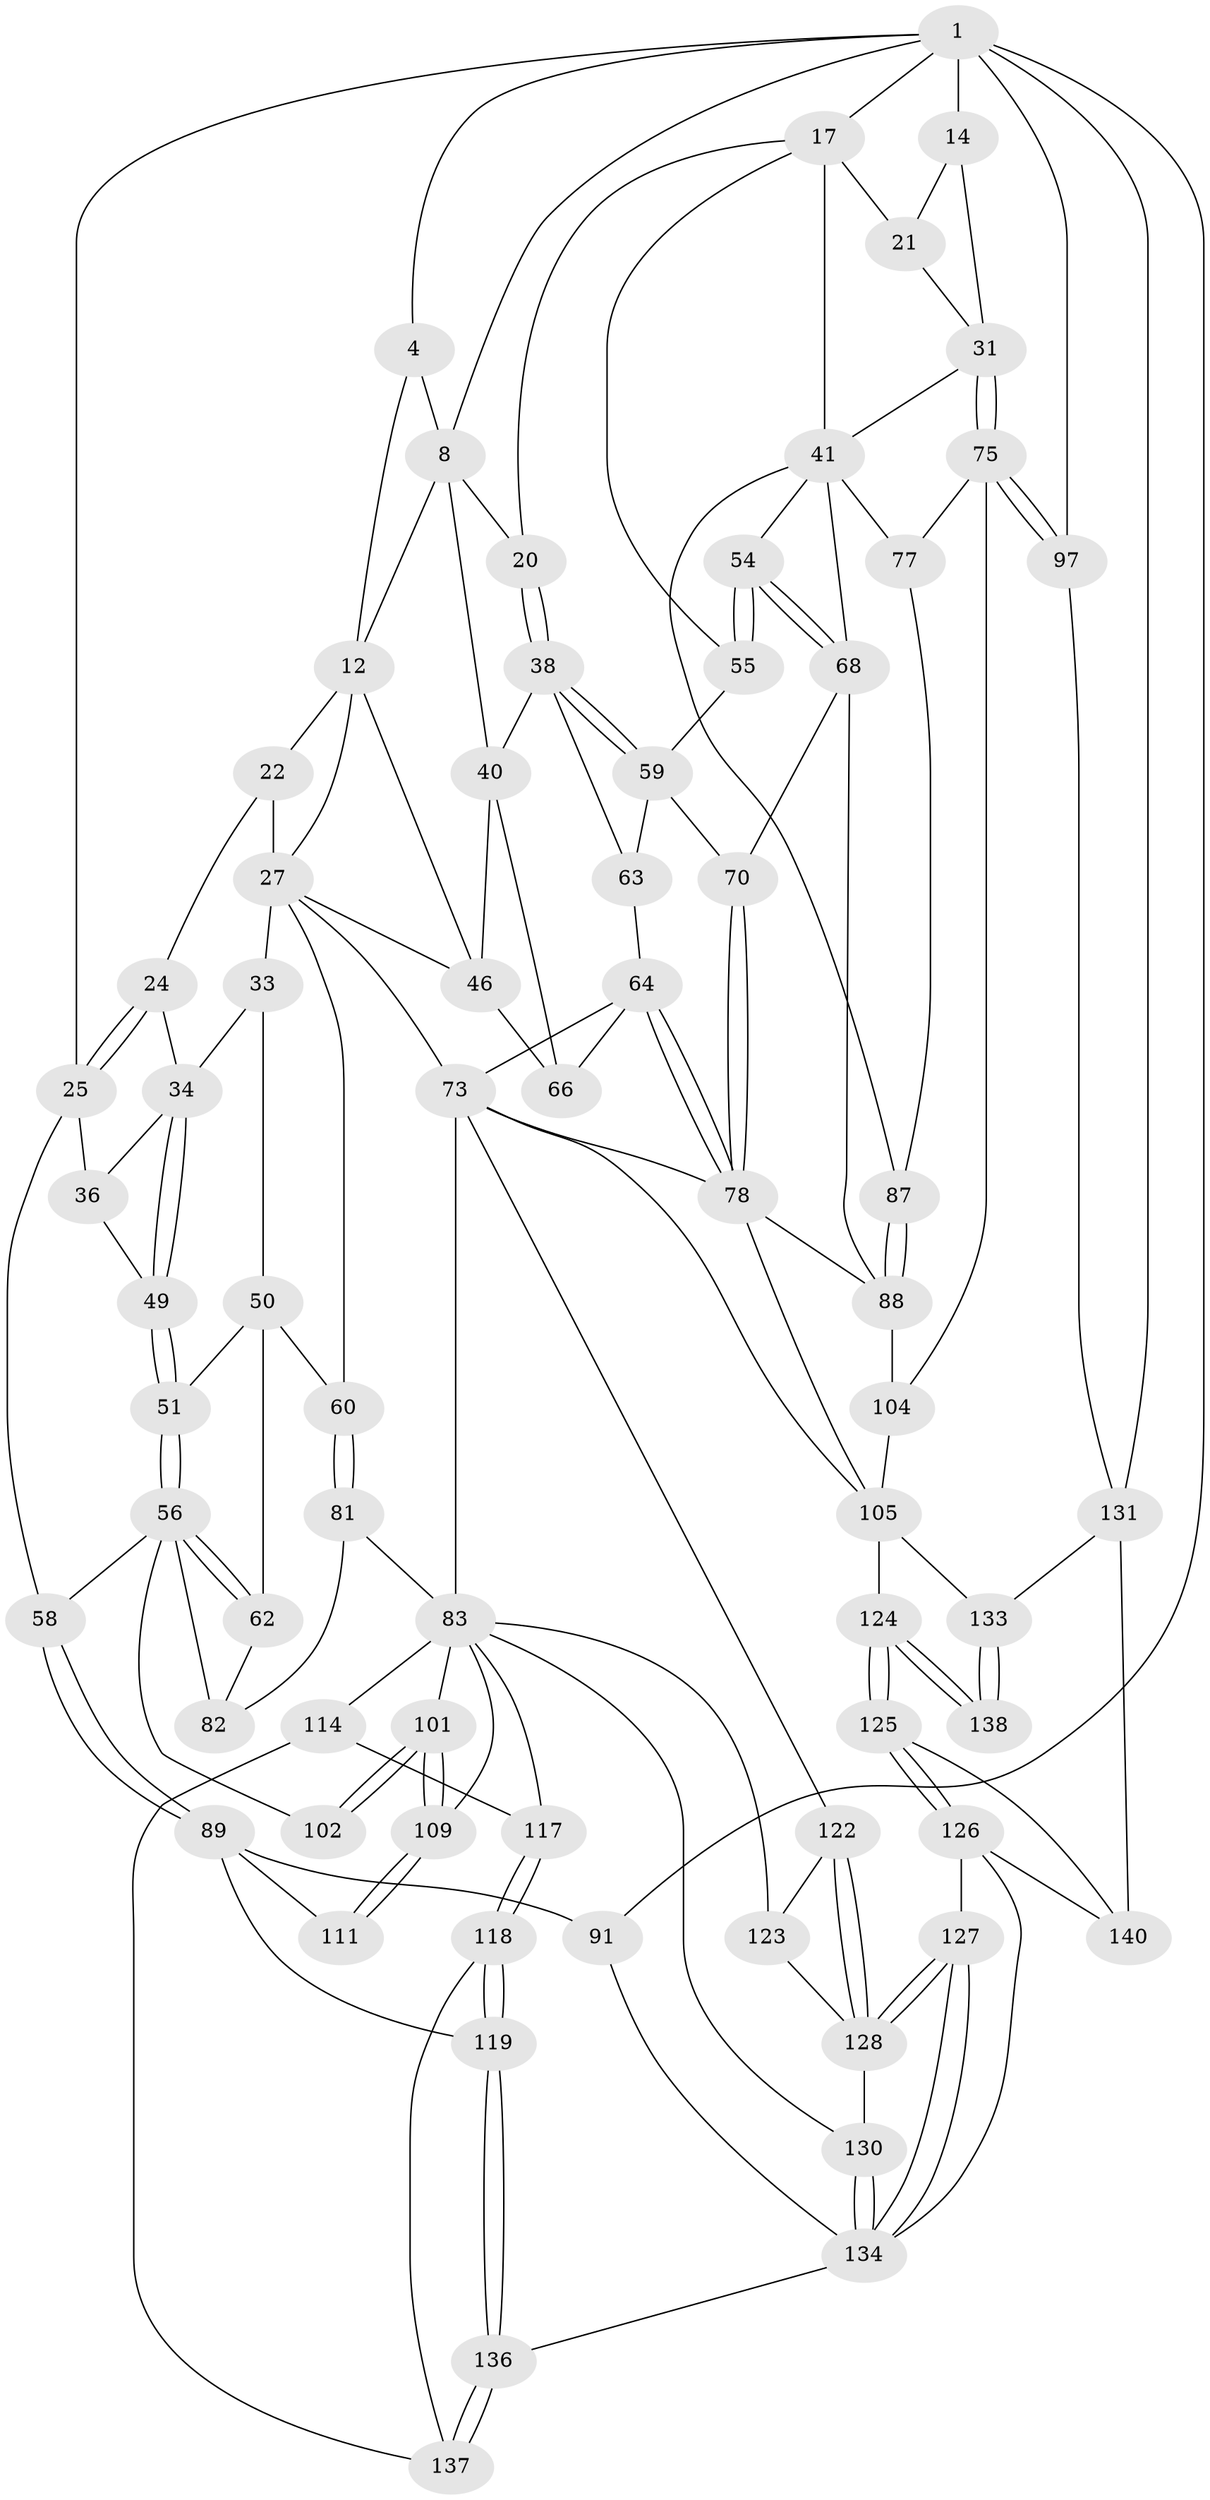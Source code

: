 // original degree distribution, {3: 0.027777777777777776, 6: 0.2152777777777778, 4: 0.2013888888888889, 5: 0.5555555555555556}
// Generated by graph-tools (version 1.1) at 2025/21/03/04/25 18:21:06]
// undirected, 72 vertices, 162 edges
graph export_dot {
graph [start="1"]
  node [color=gray90,style=filled];
  1 [pos="+0.8020497343488108+0",super="+6+2"];
  4 [pos="+0.33040868643811633+0",super="+5"];
  8 [pos="+0.6973035215234009+0.010234370341489482",super="+9"];
  12 [pos="+0.4505339243186528+0.13238860763717947",super="+26+13"];
  14 [pos="+0.881343502915261+0.08098281562877974",super="+15"];
  17 [pos="+0.7960033030745876+0.15008434487946912",super="+18"];
  20 [pos="+0.6877140100715807+0.22492800335068172"];
  21 [pos="+0.877466897137495+0.10696074891996146"];
  22 [pos="+0.2826177151213939+0.042063664436591756",super="+23"];
  24 [pos="+0.07373550283091362+0.08487266527326642"];
  25 [pos="+0+0",super="+37"];
  27 [pos="+0.3464171328179463+0.22181199240449154",super="+47+28"];
  31 [pos="+1+0.25408943299501735",super="+32"];
  33 [pos="+0.16968177688082092+0.21912777526230665",super="+44"];
  34 [pos="+0.14521178277355964+0.2271039509754947",super="+35"];
  36 [pos="+0.037997260149510374+0.2305540224351049"];
  38 [pos="+0.6310929199405545+0.2604329296380346",super="+39"];
  40 [pos="+0.5817446062918977+0.2508359768619405",super="+45"];
  41 [pos="+1+0.25379860062654824",super="+71+42"];
  46 [pos="+0.4264580421220771+0.23011253110326607",super="+52"];
  49 [pos="+0.09390834218222079+0.2626471318813962"];
  50 [pos="+0.12498754816206582+0.31170132648546034",super="+61"];
  51 [pos="+0.09754062153188653+0.29415793610326163"];
  54 [pos="+0.8071314099572111+0.3604884885860154"];
  55 [pos="+0.7763872242101023+0.3199078094334659"];
  56 [pos="+0+0.4328117015930434",super="+57"];
  58 [pos="+0+0.4539961199952684"];
  59 [pos="+0.691318194069056+0.358832056495569",super="+67"];
  60 [pos="+0.24765301166196593+0.35662053228358703"];
  62 [pos="+0.05406342637498985+0.4449907196512923"];
  63 [pos="+0.6094547151898267+0.359073029903121"];
  64 [pos="+0.5729193199992734+0.39497145284413515",super="+65"];
  66 [pos="+0.49056110277589693+0.36264066607360124"];
  68 [pos="+0.8159440704656387+0.383519285752148",super="+69"];
  70 [pos="+0.6959679731355657+0.44028512810143455"];
  73 [pos="+0.4795974584403008+0.4094297440282251",super="+74+80"];
  75 [pos="+1+0.49038369641510277",super="+76"];
  77 [pos="+0.9422563848189093+0.4867286044434298"];
  78 [pos="+0.6137029636015009+0.49348599723927017",super="+79"];
  81 [pos="+0.2073220604493034+0.44041498289752606",super="+86"];
  82 [pos="+0.07815179677489384+0.4610549006119746",super="+94"];
  83 [pos="+0.3562135070262197+0.5705639762599851",super="+84+100"];
  87 [pos="+0.8586704415856928+0.5358723666004115"];
  88 [pos="+0.8004509686240049+0.5839679887610453",super="+92"];
  89 [pos="+0+0.5228286315867267",super="+90+110"];
  91 [pos="+0+1"];
  97 [pos="+1+0.7927124928493547",super="+116"];
  101 [pos="+0.13000934590465707+0.6349891180783327"];
  102 [pos="+0.12883482116334719+0.6337800903605364"];
  104 [pos="+0.8289946969471177+0.6687206100625254"];
  105 [pos="+0.6629112460708548+0.7391272152423198",super="+106+115"];
  109 [pos="+0.1441703821116537+0.6650204390103196"];
  111 [pos="+0.004314597974834579+0.8083362397631902"];
  114 [pos="+0.2621903968273449+0.7462953758360984",super="+121"];
  117 [pos="+0.15978649957307062+0.7614693029404759"];
  118 [pos="+0.15113172997981736+0.7835393263419478"];
  119 [pos="+0.023479634201538563+0.868696945195917"];
  122 [pos="+0.4841933423288013+0.7921065160072923"];
  123 [pos="+0.36022052497306434+0.6919387241913556"];
  124 [pos="+0.6200067123381774+0.7989759863718825"];
  125 [pos="+0.5521647868848766+0.8545890964022582",super="+139"];
  126 [pos="+0.5458104959441992+0.8583033783612973",super="+142"];
  127 [pos="+0.535459382709313+0.8499159250462259"];
  128 [pos="+0.483796903629337+0.8039945211191379",super="+129"];
  130 [pos="+0.35075763234067464+0.8653620055491884"];
  131 [pos="+0.8993376191265396+0.8238042891736929",super="+132+144"];
  133 [pos="+0.7508331850939208+0.8745301820194901"];
  134 [pos="+0.32236332008150875+0.9123857267530238",super="+135"];
  136 [pos="+0.2921145995723555+0.9489414207254784"];
  137 [pos="+0.24869030227311267+0.8349642845655469"];
  138 [pos="+0.6999274383562394+0.8536440083823198"];
  140 [pos="+0.7102933933275499+1",super="+141"];
  1 -- 8;
  1 -- 17;
  1 -- 14 [weight=2];
  1 -- 97;
  1 -- 4;
  1 -- 25;
  1 -- 91 [weight=2];
  1 -- 131;
  4 -- 12;
  4 -- 8;
  8 -- 20;
  8 -- 40;
  8 -- 12;
  12 -- 27;
  12 -- 46;
  12 -- 22;
  14 -- 21;
  14 -- 31;
  17 -- 21;
  17 -- 20;
  17 -- 55;
  17 -- 41;
  20 -- 38;
  20 -- 38;
  21 -- 31;
  22 -- 24;
  22 -- 27 [weight=2];
  24 -- 25;
  24 -- 25;
  24 -- 34;
  25 -- 58;
  25 -- 36;
  27 -- 73;
  27 -- 60;
  27 -- 46;
  27 -- 33 [weight=2];
  31 -- 75;
  31 -- 75;
  31 -- 41;
  33 -- 34;
  33 -- 50;
  34 -- 49;
  34 -- 49;
  34 -- 36;
  36 -- 49;
  38 -- 59;
  38 -- 59;
  38 -- 40;
  38 -- 63;
  40 -- 66;
  40 -- 46;
  41 -- 68;
  41 -- 77;
  41 -- 87;
  41 -- 54;
  46 -- 66;
  49 -- 51;
  49 -- 51;
  50 -- 51;
  50 -- 60;
  50 -- 62;
  51 -- 56;
  51 -- 56;
  54 -- 55;
  54 -- 55;
  54 -- 68;
  54 -- 68;
  55 -- 59;
  56 -- 62;
  56 -- 62;
  56 -- 58;
  56 -- 102;
  56 -- 82;
  58 -- 89;
  58 -- 89;
  59 -- 70;
  59 -- 63;
  60 -- 81;
  60 -- 81;
  62 -- 82;
  63 -- 64;
  64 -- 78;
  64 -- 78;
  64 -- 73;
  64 -- 66;
  68 -- 88;
  68 -- 70;
  70 -- 78;
  70 -- 78;
  73 -- 83 [weight=2];
  73 -- 105;
  73 -- 122;
  73 -- 78;
  75 -- 97 [weight=2];
  75 -- 97;
  75 -- 104;
  75 -- 77;
  77 -- 87;
  78 -- 105;
  78 -- 88;
  81 -- 82 [weight=2];
  81 -- 83;
  83 -- 114 [weight=2];
  83 -- 101;
  83 -- 117;
  83 -- 109;
  83 -- 130;
  83 -- 123;
  87 -- 88;
  87 -- 88;
  88 -- 104;
  89 -- 91;
  89 -- 111 [weight=2];
  89 -- 119;
  91 -- 134;
  97 -- 131;
  101 -- 102;
  101 -- 102;
  101 -- 109;
  101 -- 109;
  104 -- 105;
  105 -- 124;
  105 -- 133;
  109 -- 111;
  109 -- 111;
  114 -- 137;
  114 -- 117;
  117 -- 118;
  117 -- 118;
  118 -- 119;
  118 -- 119;
  118 -- 137;
  119 -- 136;
  119 -- 136;
  122 -- 123;
  122 -- 128;
  122 -- 128;
  123 -- 128;
  124 -- 125;
  124 -- 125;
  124 -- 138;
  124 -- 138;
  125 -- 126;
  125 -- 126;
  125 -- 140;
  126 -- 127;
  126 -- 140;
  126 -- 134;
  127 -- 128;
  127 -- 128;
  127 -- 134;
  127 -- 134;
  128 -- 130;
  130 -- 134;
  130 -- 134;
  131 -- 140 [weight=2];
  131 -- 133;
  133 -- 138;
  133 -- 138;
  134 -- 136;
  136 -- 137;
  136 -- 137;
}
